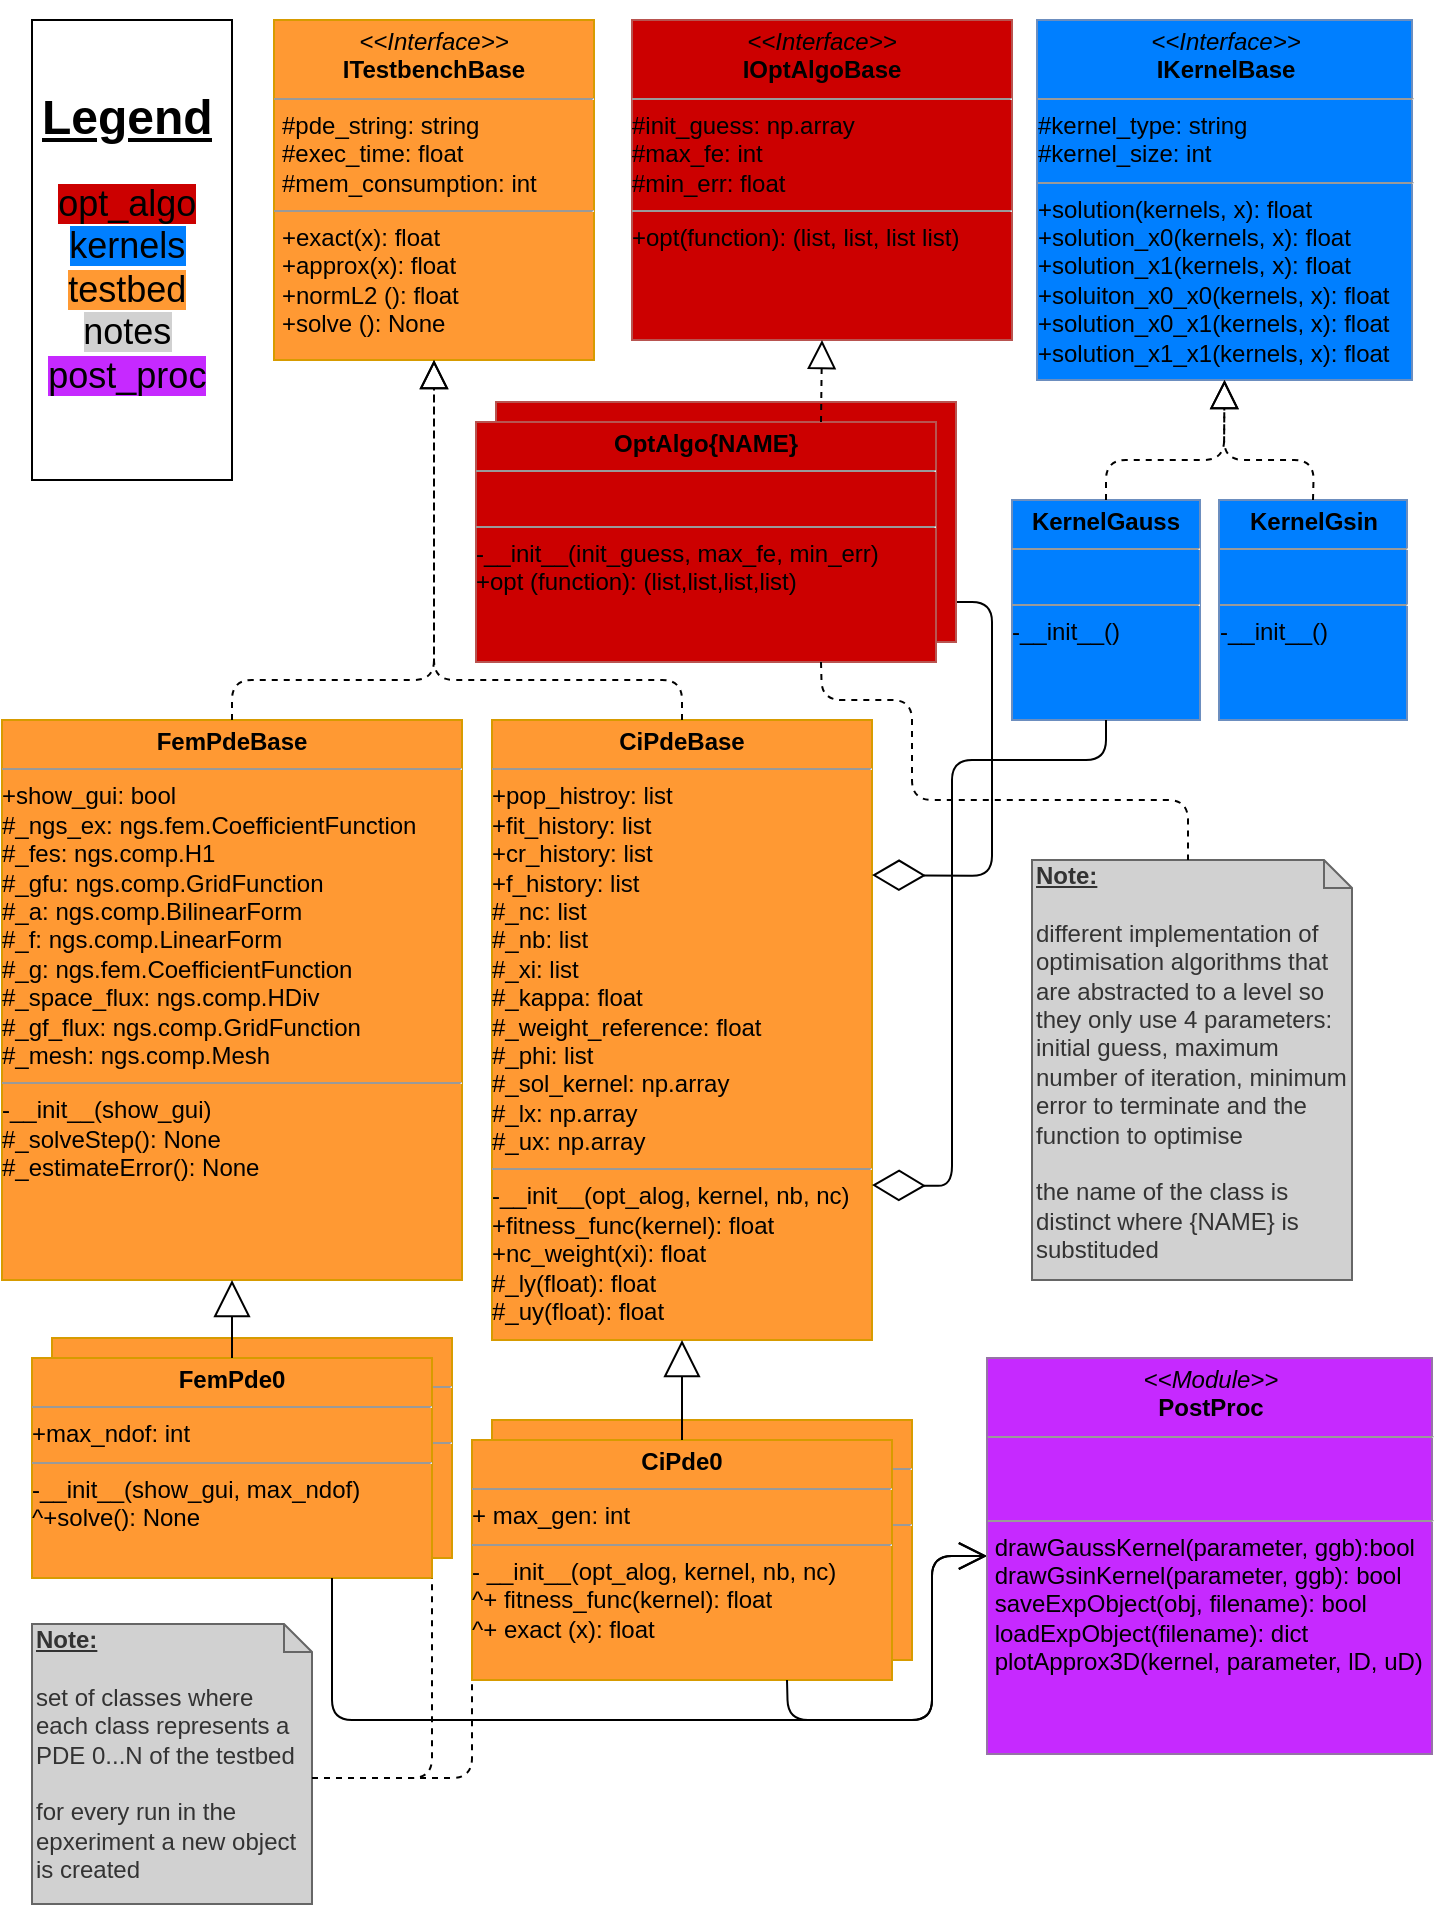 <mxfile version="13.1.14" type="device"><diagram name="Page-1" id="c4acf3e9-155e-7222-9cf6-157b1a14988f"><mxGraphModel dx="782" dy="453" grid="1" gridSize="10" guides="1" tooltips="1" connect="1" arrows="1" fold="1" page="1" pageScale="1" pageWidth="850" pageHeight="1100" background="#ffffff" math="0" shadow="0"><root><mxCell id="0"/><mxCell id="1" parent="0"/><mxCell id="mOhR2xE8CFZFWW8473Mu-9" value="&lt;p style=&quot;margin: 0px ; margin-top: 4px ; text-align: center&quot;&gt;&lt;br&gt;&lt;/p&gt;&lt;hr size=&quot;1&quot;&gt;&lt;div&gt;&lt;br&gt;&lt;/div&gt;&lt;hr size=&quot;1&quot;&gt;&lt;p style=&quot;margin: 0px ; margin-left: 4px&quot;&gt;&lt;br&gt;&lt;/p&gt;" style="verticalAlign=top;align=left;overflow=fill;fontSize=12;fontFamily=Helvetica;html=1;fillColor=#FF9933;strokeColor=#d79b00;" parent="1" vertex="1"><mxGeometry x="270" y="710" width="210" height="120" as="geometry"/></mxCell><mxCell id="mOhR2xE8CFZFWW8473Mu-8" value="&lt;p style=&quot;margin: 0px ; margin-top: 4px ; text-align: center&quot;&gt;&lt;br&gt;&lt;/p&gt;&lt;hr size=&quot;1&quot;&gt;&lt;div&gt;&lt;br&gt;&lt;/div&gt;&lt;hr size=&quot;1&quot;&gt;&lt;p style=&quot;margin: 0px ; margin-left: 4px&quot;&gt;&lt;br&gt;&lt;/p&gt;" style="verticalAlign=top;align=left;overflow=fill;fontSize=12;fontFamily=Helvetica;html=1;fillColor=#FF9933;strokeColor=#d79b00;" parent="1" vertex="1"><mxGeometry x="50" y="669" width="200" height="110" as="geometry"/></mxCell><mxCell id="5d2195bd80daf111-18" value="&lt;p style=&quot;margin: 0px ; margin-top: 4px ; text-align: center&quot;&gt;&lt;i&gt;&amp;lt;&amp;lt;Interface&amp;gt;&amp;gt;&lt;/i&gt;&lt;br&gt;&lt;b&gt;ITestbenchBase&lt;/b&gt;&lt;/p&gt;&lt;hr size=&quot;1&quot;&gt;&lt;p style=&quot;margin: 0px ; margin-left: 4px&quot;&gt;#pde_string: string&lt;br&gt;#exec_time: float&lt;/p&gt;&lt;p style=&quot;margin: 0px ; margin-left: 4px&quot;&gt;#mem_consumption: int&lt;br&gt;&lt;/p&gt;&lt;hr size=&quot;1&quot;&gt;&lt;p style=&quot;margin: 0px ; margin-left: 4px&quot;&gt;+exact(x): float&lt;br&gt;+approx(x): float&lt;/p&gt;&lt;p style=&quot;margin: 0px ; margin-left: 4px&quot;&gt;+normL2 (): float&lt;/p&gt;&lt;p style=&quot;margin: 0px ; margin-left: 4px&quot;&gt;+solve (): None&lt;br&gt;&lt;/p&gt;" style="verticalAlign=top;align=left;overflow=fill;fontSize=12;fontFamily=Helvetica;html=1;rounded=0;shadow=0;comic=0;labelBackgroundColor=none;strokeWidth=1;fillColor=#FF9933;strokeColor=#d79b00;" parent="1" vertex="1"><mxGeometry x="161" y="10" width="160" height="170" as="geometry"/></mxCell><mxCell id="OqN1oSKdxXawtuKfXdIL-16" value="&lt;p style=&quot;margin: 0px ; margin-top: 4px ; text-align: center&quot;&gt;&lt;i&gt;&amp;lt;&amp;lt;Interface&amp;gt;&amp;gt;&lt;/i&gt;&lt;br&gt;&lt;b&gt;IKernelBase&lt;/b&gt;&lt;/p&gt;&lt;hr size=&quot;1&quot;&gt;&lt;div&gt;#kernel_type: string&lt;/div&gt;&lt;div&gt;#kernel_size: int&lt;/div&gt;&lt;hr size=&quot;1&quot;&gt;&lt;div&gt;+solution(kernels, x): float&lt;/div&gt;&lt;div&gt;+solution_x0(kernels, x): float&lt;br&gt;&lt;/div&gt;&lt;div&gt;+solution_x1(kernels, x): float&lt;br&gt;&lt;/div&gt;&lt;div&gt;+soluiton_x0_x0(kernels, x): float&lt;br&gt;&lt;/div&gt;&lt;div&gt;+solution_x0_x1(kernels, x): float&lt;br&gt;&lt;/div&gt;&lt;div&gt;+solution_x1_x1(kernels, x): float&lt;/div&gt;" style="verticalAlign=top;align=left;overflow=fill;fontSize=12;fontFamily=Helvetica;html=1;rounded=0;shadow=0;comic=0;labelBackgroundColor=none;strokeWidth=1;fillColor=#007FFF;strokeColor=#6c8ebf;" parent="1" vertex="1"><mxGeometry x="542.5" y="10" width="187.5" height="180" as="geometry"/></mxCell><mxCell id="xsPXz_OzfztTlI7cCrGP-11" value="&lt;p style=&quot;margin: 0px ; margin-top: 4px ; text-align: center&quot;&gt;&lt;b&gt;FemPdeBase&lt;/b&gt;&lt;br&gt;&lt;/p&gt;&lt;hr size=&quot;1&quot;&gt;&lt;div&gt;+show_gui: bool &lt;br&gt;&lt;/div&gt;&lt;div&gt;#_ngs_ex: ngs.fem.CoefficientFunction&lt;br&gt;&lt;/div&gt;&lt;div&gt;#_fes: ngs.comp.H1&lt;br&gt;&lt;/div&gt;&lt;div&gt;#_gfu: ngs.comp.GridFunction&lt;br&gt;&lt;/div&gt;&lt;div&gt;#_a: ngs.comp.BilinearForm&lt;br&gt;&lt;/div&gt;&lt;div&gt;#_f: ngs.comp.LinearForm&lt;br&gt;&lt;/div&gt;&lt;div&gt;#_g: ngs.fem.CoefficientFunction&lt;br&gt;&lt;/div&gt;&lt;div&gt;#_space_flux: ngs.comp.HDiv&lt;br&gt;&lt;/div&gt;&lt;div&gt;#_gf_flux: ngs.comp.GridFunction&lt;br&gt;&lt;/div&gt;&lt;div&gt;#_mesh: ngs.comp.Mesh&lt;/div&gt;&lt;hr size=&quot;1&quot;&gt;&lt;div&gt;-__init__(show_gui)&lt;/div&gt;&lt;div&gt;#_solveStep(): None&lt;br&gt;&lt;/div&gt;&lt;div&gt;#_estimateError(): None &lt;br&gt;&lt;/div&gt;" style="verticalAlign=top;align=left;overflow=fill;fontSize=12;fontFamily=Helvetica;html=1;fillColor=#FF9933;strokeColor=#d79b00;" parent="1" vertex="1"><mxGeometry x="25" y="360" width="230" height="280" as="geometry"/></mxCell><mxCell id="xsPXz_OzfztTlI7cCrGP-12" value="&lt;p style=&quot;margin: 0px ; margin-top: 4px ; text-align: center&quot;&gt;&lt;b&gt;CiPdeBase&lt;/b&gt;&lt;br&gt;&lt;/p&gt;&lt;hr size=&quot;1&quot;&gt;&lt;div&gt;+pop_histroy: list&lt;/div&gt;&lt;div&gt;+fit_history: list&lt;br&gt;&lt;/div&gt;&lt;div&gt;+cr_history: list&lt;br&gt;&lt;/div&gt;&lt;div&gt;+f_history: list&lt;br&gt;&lt;/div&gt;&lt;div&gt;#_nc: list&lt;br&gt;&lt;/div&gt;&lt;div&gt;#_nb: list&lt;br&gt;&lt;/div&gt;&lt;div&gt;#_xi: list&lt;br&gt;&lt;/div&gt;&lt;div&gt;#_kappa: float&lt;br&gt;&lt;/div&gt;&lt;div&gt;#_weight_reference: float&lt;br&gt;&lt;/div&gt;&lt;div&gt;#_phi: list&lt;br&gt;&lt;/div&gt;&lt;div&gt;#_sol_kernel: np.array&lt;br&gt;&lt;/div&gt;&lt;div&gt;#_lx: np.array&lt;br&gt;&lt;/div&gt;&lt;div&gt;#_ux: np.array&lt;/div&gt;&lt;hr size=&quot;1&quot;&gt;&lt;div&gt;-__init__(opt_alog, kernel, nb, nc)&lt;/div&gt;&lt;div&gt;+fitness_func(kernel): float&lt;/div&gt;&lt;div&gt;+nc_weight(xi): float&lt;br&gt;&lt;/div&gt;&lt;div&gt;#_ly(float): float&lt;br&gt;&lt;/div&gt;&lt;div&gt;#_uy(float): float&lt;/div&gt;" style="verticalAlign=top;align=left;overflow=fill;fontSize=12;fontFamily=Helvetica;html=1;fillColor=#FF9933;strokeColor=#d79b00;" parent="1" vertex="1"><mxGeometry x="270" y="360" width="190" height="310" as="geometry"/></mxCell><mxCell id="xsPXz_OzfztTlI7cCrGP-13" value="" style="endArrow=block;dashed=1;endFill=0;endSize=12;html=1;exitX=0.5;exitY=0;exitDx=0;exitDy=0;entryX=0.5;entryY=1;entryDx=0;entryDy=0;" parent="1" source="xsPXz_OzfztTlI7cCrGP-11" target="5d2195bd80daf111-18" edge="1"><mxGeometry width="160" relative="1" as="geometry"><mxPoint x="82" y="640" as="sourcePoint"/><mxPoint x="162" y="200" as="targetPoint"/><Array as="points"><mxPoint x="140" y="340"/><mxPoint x="241" y="340"/></Array></mxGeometry></mxCell><mxCell id="xsPXz_OzfztTlI7cCrGP-14" value="" style="endArrow=block;dashed=1;endFill=0;endSize=12;html=1;exitX=0.5;exitY=0;exitDx=0;exitDy=0;entryX=0.5;entryY=1;entryDx=0;entryDy=0;" parent="1" source="xsPXz_OzfztTlI7cCrGP-12" target="5d2195bd80daf111-18" edge="1"><mxGeometry width="160" relative="1" as="geometry"><mxPoint x="132" y="690" as="sourcePoint"/><mxPoint x="292" y="690" as="targetPoint"/><Array as="points"><mxPoint x="365" y="340"/><mxPoint x="241" y="340"/></Array></mxGeometry></mxCell><mxCell id="xsPXz_OzfztTlI7cCrGP-15" value="&lt;p style=&quot;margin: 0px ; margin-top: 4px ; text-align: center&quot;&gt;&lt;b&gt;KernelGauss&lt;/b&gt;&lt;br&gt;&lt;/p&gt;&lt;hr size=&quot;1&quot;&gt;&lt;div&gt;&lt;br&gt;&lt;/div&gt;&lt;hr size=&quot;1&quot;&gt;-__init__()" style="verticalAlign=top;align=left;overflow=fill;fontSize=12;fontFamily=Helvetica;html=1;fillColor=#007FFF;strokeColor=#6c8ebf;" parent="1" vertex="1"><mxGeometry x="530" y="250" width="94" height="110" as="geometry"/></mxCell><mxCell id="xsPXz_OzfztTlI7cCrGP-19" value="&lt;div&gt;&lt;u&gt;&lt;b&gt;Note: &lt;/b&gt;&lt;br&gt;&lt;/u&gt;&lt;/div&gt;&lt;div&gt;&lt;u&gt;&lt;/u&gt;&lt;br&gt;&lt;/div&gt;&lt;div&gt;set of classes where each class represents a &lt;br&gt;&lt;/div&gt;&lt;div&gt;PDE 0...N of the testbed&lt;/div&gt;&lt;div&gt;&lt;br&gt;&lt;/div&gt;&lt;div&gt;for every run in the epxeriment a new object is created&lt;br&gt;&lt;/div&gt;" style="shape=note;whiteSpace=wrap;html=1;size=14;verticalAlign=top;align=left;spacingTop=-6;fillColor=#D1D1D1;strokeColor=#666666;fontColor=#333333;" parent="1" vertex="1"><mxGeometry x="40" y="812" width="140" height="140" as="geometry"/></mxCell><mxCell id="_FakmQh8LEeZEkgtfWAc-1" value="" style="endArrow=diamondThin;endFill=0;endSize=24;html=1;entryX=1;entryY=0.25;entryDx=0;entryDy=0;exitX=1;exitY=0.75;exitDx=0;exitDy=0;" parent="1" source="ZzWrm3ZySU144fqTAeIb-2" target="xsPXz_OzfztTlI7cCrGP-12" edge="1"><mxGeometry width="160" relative="1" as="geometry"><mxPoint x="550" y="410" as="sourcePoint"/><mxPoint x="452" y="310" as="targetPoint"/><Array as="points"><mxPoint x="520" y="301"/><mxPoint x="520" y="438"/></Array></mxGeometry></mxCell><mxCell id="mOhR2xE8CFZFWW8473Mu-2" value="&lt;p style=&quot;margin: 0px ; margin-top: 4px ; text-align: center&quot;&gt;&lt;b&gt;FemPde0&lt;/b&gt;&lt;br&gt;&lt;/p&gt;&lt;hr size=&quot;1&quot;&gt;&lt;div&gt;+max_ndof: int&lt;br&gt;&lt;/div&gt;&lt;hr size=&quot;1&quot;&gt;&lt;div&gt;-__init__(show_gui, max_ndof)&lt;/div&gt;&lt;div&gt;^+solve(): None&lt;/div&gt;" style="verticalAlign=top;align=left;overflow=fill;fontSize=12;fontFamily=Helvetica;html=1;fillColor=#FF9933;strokeColor=#d79b00;" parent="1" vertex="1"><mxGeometry x="40" y="679" width="200" height="110" as="geometry"/></mxCell><mxCell id="mOhR2xE8CFZFWW8473Mu-3" value="" style="endArrow=block;endSize=16;endFill=0;html=1;exitX=0.5;exitY=0;exitDx=0;exitDy=0;entryX=0.5;entryY=1;entryDx=0;entryDy=0;" parent="1" source="mOhR2xE8CFZFWW8473Mu-2" target="xsPXz_OzfztTlI7cCrGP-11" edge="1"><mxGeometry x="-0.143" y="30" width="160" relative="1" as="geometry"><mxPoint x="322" y="640" as="sourcePoint"/><mxPoint x="112" y="580" as="targetPoint"/><mxPoint as="offset"/></mxGeometry></mxCell><mxCell id="mOhR2xE8CFZFWW8473Mu-4" value="&lt;p style=&quot;margin: 0px ; margin-top: 4px ; text-align: center&quot;&gt;&lt;b&gt;CiPde0&lt;/b&gt;&lt;br&gt;&lt;/p&gt;&lt;hr size=&quot;1&quot;&gt;&lt;div&gt;+ max_gen: int&lt;br&gt;&lt;/div&gt;&lt;hr size=&quot;1&quot;&gt;&lt;div&gt;- __init__(opt_alog, kernel, nb, nc)&lt;/div&gt;&lt;div&gt;^+ fitness_func(kernel): float&lt;br&gt;&lt;/div&gt;&lt;div&gt;^+ exact (x): float&lt;br&gt;&lt;/div&gt;&lt;div&gt;&lt;br&gt;&lt;/div&gt;" style="verticalAlign=top;align=left;overflow=fill;fontSize=12;fontFamily=Helvetica;html=1;fillColor=#FF9933;strokeColor=#d79b00;" parent="1" vertex="1"><mxGeometry x="260" y="720" width="210" height="120" as="geometry"/></mxCell><mxCell id="mOhR2xE8CFZFWW8473Mu-5" value="" style="endArrow=block;endSize=16;endFill=0;html=1;entryX=0.5;entryY=1;entryDx=0;entryDy=0;exitX=0.5;exitY=0;exitDx=0;exitDy=0;" parent="1" source="mOhR2xE8CFZFWW8473Mu-4" target="xsPXz_OzfztTlI7cCrGP-12" edge="1"><mxGeometry x="-0.143" y="30" width="160" relative="1" as="geometry"><mxPoint x="347" y="620" as="sourcePoint"/><mxPoint x="442" y="590" as="targetPoint"/><mxPoint as="offset"/></mxGeometry></mxCell><mxCell id="mOhR2xE8CFZFWW8473Mu-6" value="" style="endArrow=none;dashed=1;html=1;exitX=0;exitY=0;exitDx=140;exitDy=77;exitPerimeter=0;entryX=0;entryY=1;entryDx=0;entryDy=0;" parent="1" source="xsPXz_OzfztTlI7cCrGP-19" target="mOhR2xE8CFZFWW8473Mu-4" edge="1"><mxGeometry width="50" height="50" relative="1" as="geometry"><mxPoint x="422" y="820" as="sourcePoint"/><mxPoint x="472" y="770" as="targetPoint"/><Array as="points"><mxPoint x="260" y="889"/></Array></mxGeometry></mxCell><mxCell id="ZzWrm3ZySU144fqTAeIb-1" value="&lt;p style=&quot;margin: 0px ; margin-top: 4px ; text-align: center&quot;&gt;&lt;i&gt;&amp;lt;&amp;lt;Interface&amp;gt;&amp;gt;&lt;/i&gt;&lt;br&gt;&lt;b&gt;IOptAlgoBase&lt;/b&gt;&lt;/p&gt;&lt;hr size=&quot;1&quot;&gt;&lt;div&gt;#init_guess: np.array&lt;/div&gt;&lt;div&gt;#max_fe: int&lt;br&gt;&lt;/div&gt;&lt;div&gt;#min_err: float&lt;br&gt;&lt;/div&gt;&lt;hr size=&quot;1&quot;&gt;+opt(function): (list, list, list list)" style="verticalAlign=top;align=left;overflow=fill;fontSize=12;fontFamily=Helvetica;html=1;rounded=0;shadow=0;comic=0;labelBackgroundColor=none;strokeWidth=1;fillColor=#CC0000;strokeColor=#b85450;" parent="1" vertex="1"><mxGeometry x="340" y="10" width="190" height="160" as="geometry"/></mxCell><mxCell id="ZzWrm3ZySU144fqTAeIb-3" value="" style="endArrow=diamondThin;endFill=0;endSize=24;html=1;entryX=1;entryY=0.75;entryDx=0;entryDy=0;exitX=0.5;exitY=1;exitDx=0;exitDy=0;" parent="1" source="xsPXz_OzfztTlI7cCrGP-15" target="xsPXz_OzfztTlI7cCrGP-12" edge="1"><mxGeometry width="160" relative="1" as="geometry"><mxPoint x="480" y="650" as="sourcePoint"/><mxPoint x="640" y="650" as="targetPoint"/><Array as="points"><mxPoint x="577" y="380"/><mxPoint x="500" y="380"/><mxPoint x="500" y="593"/></Array></mxGeometry></mxCell><mxCell id="ZzWrm3ZySU144fqTAeIb-4" value="" style="verticalAlign=top;align=left;overflow=fill;fontSize=12;fontFamily=Helvetica;html=1;fillColor=#CC0000;strokeColor=#b85450;" parent="1" vertex="1"><mxGeometry x="272" y="201" width="230" height="120" as="geometry"/></mxCell><mxCell id="ZzWrm3ZySU144fqTAeIb-2" value="&lt;p style=&quot;margin: 0px ; margin-top: 4px ; text-align: center&quot;&gt;&lt;b&gt;OptAlgo{NAME}&lt;/b&gt;&lt;br&gt;&lt;/p&gt;&lt;hr size=&quot;1&quot;&gt;&lt;div&gt;&lt;br&gt;&lt;/div&gt;&lt;hr size=&quot;1&quot;&gt;&lt;div&gt;-__init__(init_guess, max_fe, min_err)&lt;/div&gt;&lt;div&gt;+opt (function): (list,list,list,list)&lt;/div&gt;&lt;p style=&quot;margin: 0px ; margin-left: 4px&quot;&gt;&lt;br&gt;&lt;/p&gt;" style="verticalAlign=top;align=left;overflow=fill;fontSize=12;fontFamily=Helvetica;html=1;fillColor=#CC0000;strokeColor=#b85450;" parent="1" vertex="1"><mxGeometry x="262" y="211" width="230" height="120" as="geometry"/></mxCell><mxCell id="ZzWrm3ZySU144fqTAeIb-5" value="&lt;div&gt;&lt;u&gt;&lt;b&gt;Note: &lt;/b&gt;&lt;br&gt;&lt;/u&gt;&lt;/div&gt;&lt;div&gt;&lt;br&gt;&lt;/div&gt;&lt;div&gt;different implementation of&amp;nbsp;&lt;/div&gt;&lt;div&gt;optimisation algorithms that &lt;br&gt;&lt;/div&gt;&lt;div&gt;are abstracted to a level so they only use 4 parameters: initial guess, maximum number of iteration, minimum error to terminate and the function to optimise&lt;/div&gt;&lt;div&gt;&lt;br&gt;&lt;/div&gt;&lt;div&gt;the name of the class is distinct where {NAME} is substituded&lt;br&gt;&lt;/div&gt;&lt;div&gt;&lt;br&gt;&lt;/div&gt;" style="shape=note;whiteSpace=wrap;html=1;size=14;verticalAlign=top;align=left;spacingTop=-6;fillColor=#D1D1D1;strokeColor=#666666;fontColor=#333333;" parent="1" vertex="1"><mxGeometry x="540" y="430" width="160" height="210" as="geometry"/></mxCell><mxCell id="ZzWrm3ZySU144fqTAeIb-6" value="" style="endArrow=block;dashed=1;endFill=0;endSize=12;html=1;entryX=0.5;entryY=1;entryDx=0;entryDy=0;exitX=0.75;exitY=0;exitDx=0;exitDy=0;" parent="1" source="ZzWrm3ZySU144fqTAeIb-2" target="ZzWrm3ZySU144fqTAeIb-1" edge="1"><mxGeometry width="160" relative="1" as="geometry"><mxPoint x="530" y="240" as="sourcePoint"/><mxPoint x="732" y="210" as="targetPoint"/><Array as="points"/></mxGeometry></mxCell><mxCell id="ZzWrm3ZySU144fqTAeIb-7" value="" style="endArrow=none;dashed=1;html=1;entryX=0;entryY=0;entryDx=78;entryDy=0;entryPerimeter=0;exitX=0.75;exitY=1;exitDx=0;exitDy=0;" parent="1" source="ZzWrm3ZySU144fqTAeIb-2" target="ZzWrm3ZySU144fqTAeIb-5" edge="1"><mxGeometry width="50" height="50" relative="1" as="geometry"><mxPoint x="490" y="360" as="sourcePoint"/><mxPoint x="650" y="640" as="targetPoint"/><Array as="points"><mxPoint x="435" y="350"/><mxPoint x="480" y="350"/><mxPoint x="480" y="400"/><mxPoint x="618" y="400"/></Array></mxGeometry></mxCell><mxCell id="ZzWrm3ZySU144fqTAeIb-8" value="&lt;h1 align=&quot;center&quot;&gt;&lt;br&gt;&lt;u&gt;Legend&lt;/u&gt;&lt;br&gt;&lt;/h1&gt;&lt;p style=&quot;font-size: 18px&quot; align=&quot;center&quot;&gt;&lt;span style=&quot;background-color: rgb(204 , 0 , 0)&quot;&gt;opt_algo&lt;/span&gt;&lt;br&gt;&lt;span style=&quot;background-color: rgb(0 , 127 , 255)&quot;&gt;kernels&lt;/span&gt;&lt;br&gt;&lt;span style=&quot;background-color: rgb(255 , 153 , 51)&quot;&gt;testbed&lt;/span&gt;&lt;br&gt;&lt;span style=&quot;background-color: rgb(209 , 209 , 209)&quot;&gt;notes&lt;/span&gt;&lt;br&gt;&lt;span style=&quot;background-color: rgb(198 , 41 , 255)&quot;&gt;post_proc&lt;/span&gt;&lt;br&gt;&lt;/p&gt;" style="text;html=1;strokeColor=#000000;fillColor=none;spacing=5;spacingTop=-20;whiteSpace=wrap;overflow=hidden;rounded=0;" parent="1" vertex="1"><mxGeometry x="40" y="10" width="100" height="230" as="geometry"/></mxCell><mxCell id="O7FxV-ty-cSQEr6K26pW-2" value="" style="endArrow=block;dashed=1;endFill=0;endSize=12;html=1;exitX=0.5;exitY=0;exitDx=0;exitDy=0;entryX=0.5;entryY=1;entryDx=0;entryDy=0;" parent="1" source="xsPXz_OzfztTlI7cCrGP-15" target="OqN1oSKdxXawtuKfXdIL-16" edge="1"><mxGeometry width="160" relative="1" as="geometry"><mxPoint x="495" y="250" as="sourcePoint"/><mxPoint x="690" y="210" as="targetPoint"/><Array as="points"><mxPoint x="577" y="230"/><mxPoint x="636" y="230"/></Array></mxGeometry></mxCell><mxCell id="O7FxV-ty-cSQEr6K26pW-4" value="" style="endArrow=open;endFill=1;endSize=12;html=1;entryX=0;entryY=0.5;entryDx=0;entryDy=0;exitX=0.75;exitY=1;exitDx=0;exitDy=0;" parent="1" source="mOhR2xE8CFZFWW8473Mu-4" target="uOPe14mfxpZ8FUBENCYt-1" edge="1"><mxGeometry width="160" relative="1" as="geometry"><mxPoint x="390" y="850" as="sourcePoint"/><mxPoint x="680" y="777.5" as="targetPoint"/><Array as="points"><mxPoint x="418" y="860"/><mxPoint x="490" y="860"/><mxPoint x="490" y="778"/></Array></mxGeometry></mxCell><mxCell id="O7FxV-ty-cSQEr6K26pW-5" value="" style="endArrow=open;endFill=1;endSize=12;html=1;exitX=0.75;exitY=1;exitDx=0;exitDy=0;entryX=0;entryY=0.5;entryDx=0;entryDy=0;" parent="1" source="mOhR2xE8CFZFWW8473Mu-2" target="uOPe14mfxpZ8FUBENCYt-1" edge="1"><mxGeometry width="160" relative="1" as="geometry"><mxPoint x="320" y="942.5" as="sourcePoint"/><mxPoint x="680" y="777.5" as="targetPoint"/><Array as="points"><mxPoint x="190" y="860"/><mxPoint x="490" y="860"/><mxPoint x="490" y="778"/></Array></mxGeometry></mxCell><mxCell id="uOPe14mfxpZ8FUBENCYt-1" value="&lt;p style=&quot;margin: 0px ; margin-top: 4px ; text-align: center&quot;&gt;&lt;i&gt;&amp;lt;&amp;lt;Module&amp;gt;&amp;gt;&lt;/i&gt;&lt;br&gt;&lt;b&gt;PostProc&lt;/b&gt;&lt;/p&gt;&lt;hr size=&quot;1&quot;&gt;&lt;p style=&quot;margin: 0px ; margin-left: 4px&quot;&gt;&lt;br&gt;&lt;/p&gt;&lt;p style=&quot;margin: 0px ; margin-left: 4px&quot;&gt;&lt;br&gt;&lt;/p&gt;&lt;hr size=&quot;1&quot;&gt;&lt;div&gt;&amp;nbsp;drawGaussKernel(parameter, ggb):bool&lt;/div&gt;&lt;div&gt;&amp;nbsp;drawGsinKernel(parameter, ggb): bool&lt;/div&gt;&lt;div&gt;&amp;nbsp;saveExpObject(obj, filename): bool&lt;/div&gt;&lt;div&gt;&amp;nbsp;loadExpObject(filename): dict&lt;/div&gt;&lt;div&gt;&amp;nbsp;plotApprox3D(kernel, parameter, lD, uD)&lt;br&gt;&lt;/div&gt;" style="verticalAlign=top;align=left;overflow=fill;fontSize=12;fontFamily=Helvetica;html=1;fillColor=#C629FF;strokeColor=#9673a6;" parent="1" vertex="1"><mxGeometry x="517.5" y="679" width="222.5" height="198" as="geometry"/></mxCell><mxCell id="uOPe14mfxpZ8FUBENCYt-2" value="" style="endArrow=none;dashed=1;html=1;exitX=0;exitY=0;exitDx=140;exitDy=77;exitPerimeter=0;entryX=1;entryY=1;entryDx=0;entryDy=0;" parent="1" source="xsPXz_OzfztTlI7cCrGP-19" target="mOhR2xE8CFZFWW8473Mu-2" edge="1"><mxGeometry width="50" height="50" relative="1" as="geometry"><mxPoint x="230" y="960" as="sourcePoint"/><mxPoint x="425" y="903" as="targetPoint"/><Array as="points"><mxPoint x="240" y="889"/></Array></mxGeometry></mxCell><mxCell id="vh8NkHgrIYIRRfbVV7Ie-2" value="&lt;p style=&quot;margin: 0px ; margin-top: 4px ; text-align: center&quot;&gt;&lt;b&gt;KernelGsin&lt;/b&gt;&lt;br&gt;&lt;/p&gt;&lt;hr size=&quot;1&quot;&gt;&lt;div&gt;&lt;br&gt;&lt;/div&gt;&lt;hr size=&quot;1&quot;&gt;-__init__()" style="verticalAlign=top;align=left;overflow=fill;fontSize=12;fontFamily=Helvetica;html=1;fillColor=#007FFF;strokeColor=#6c8ebf;" parent="1" vertex="1"><mxGeometry x="633.5" y="250" width="94" height="110" as="geometry"/></mxCell><mxCell id="vh8NkHgrIYIRRfbVV7Ie-3" value="" style="endArrow=block;dashed=1;endFill=0;endSize=12;html=1;exitX=0.5;exitY=0;exitDx=0;exitDy=0;entryX=0.5;entryY=1;entryDx=0;entryDy=0;" parent="1" source="vh8NkHgrIYIRRfbVV7Ie-2" target="OqN1oSKdxXawtuKfXdIL-16" edge="1"><mxGeometry width="160" relative="1" as="geometry"><mxPoint x="577" y="250" as="sourcePoint"/><mxPoint x="570" y="210" as="targetPoint"/><Array as="points"><mxPoint x="681" y="230"/><mxPoint x="636" y="230"/></Array></mxGeometry></mxCell></root></mxGraphModel></diagram></mxfile>